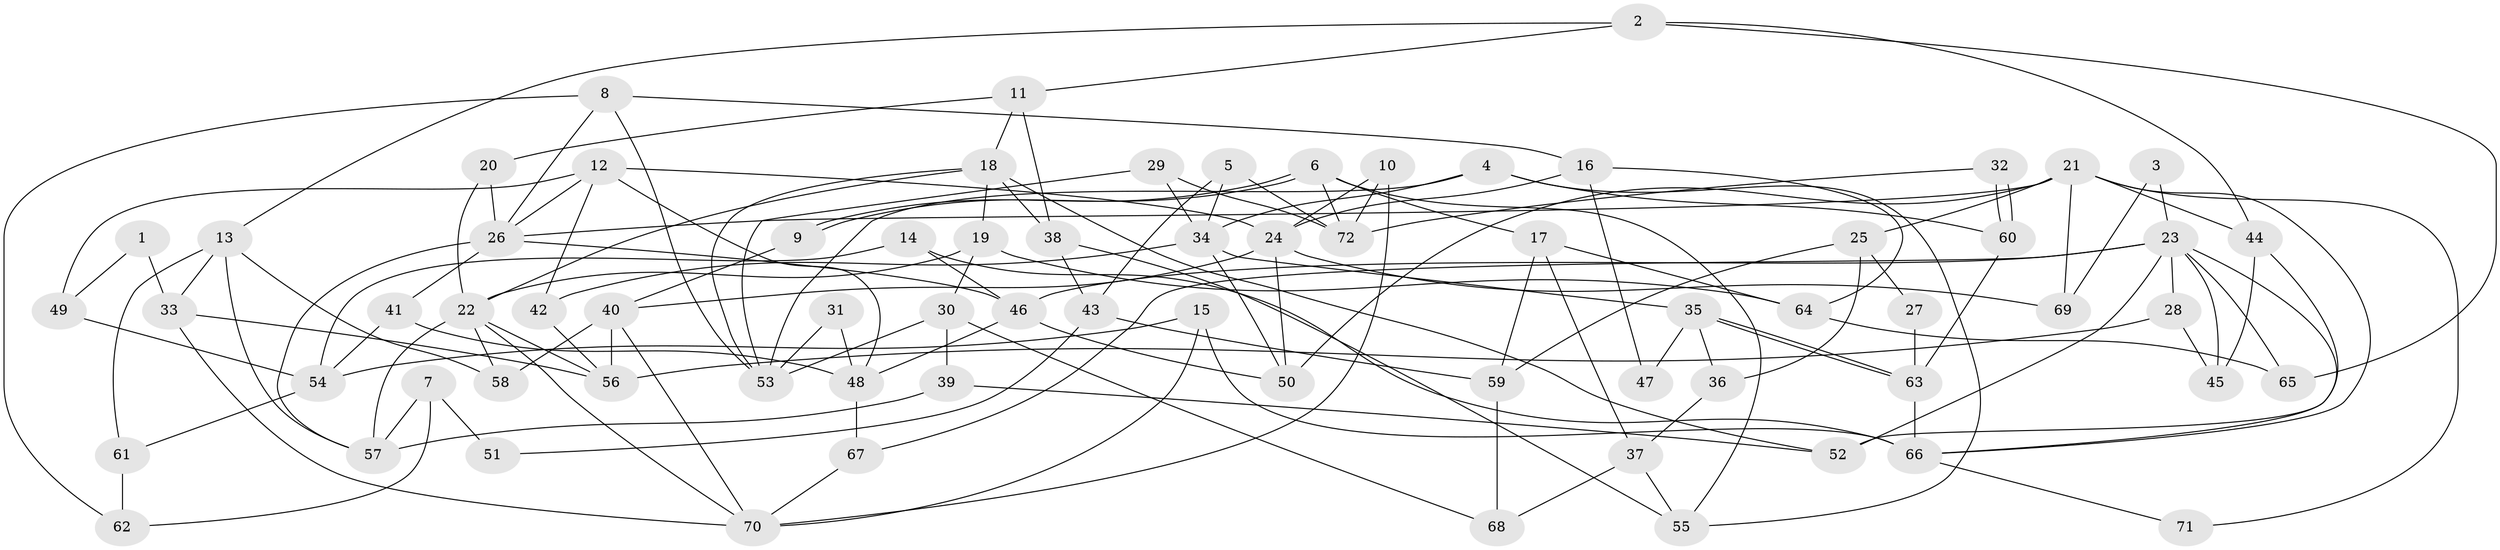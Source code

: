 // Generated by graph-tools (version 1.1) at 2025/11/02/27/25 16:11:21]
// undirected, 72 vertices, 144 edges
graph export_dot {
graph [start="1"]
  node [color=gray90,style=filled];
  1;
  2;
  3;
  4;
  5;
  6;
  7;
  8;
  9;
  10;
  11;
  12;
  13;
  14;
  15;
  16;
  17;
  18;
  19;
  20;
  21;
  22;
  23;
  24;
  25;
  26;
  27;
  28;
  29;
  30;
  31;
  32;
  33;
  34;
  35;
  36;
  37;
  38;
  39;
  40;
  41;
  42;
  43;
  44;
  45;
  46;
  47;
  48;
  49;
  50;
  51;
  52;
  53;
  54;
  55;
  56;
  57;
  58;
  59;
  60;
  61;
  62;
  63;
  64;
  65;
  66;
  67;
  68;
  69;
  70;
  71;
  72;
  1 -- 33;
  1 -- 49;
  2 -- 13;
  2 -- 65;
  2 -- 11;
  2 -- 44;
  3 -- 69;
  3 -- 23;
  4 -- 55;
  4 -- 60;
  4 -- 34;
  4 -- 53;
  5 -- 72;
  5 -- 34;
  5 -- 43;
  6 -- 9;
  6 -- 9;
  6 -- 72;
  6 -- 17;
  6 -- 55;
  7 -- 62;
  7 -- 57;
  7 -- 51;
  8 -- 26;
  8 -- 53;
  8 -- 16;
  8 -- 62;
  9 -- 40;
  10 -- 70;
  10 -- 24;
  10 -- 72;
  11 -- 18;
  11 -- 20;
  11 -- 38;
  12 -- 48;
  12 -- 42;
  12 -- 24;
  12 -- 26;
  12 -- 49;
  13 -- 58;
  13 -- 57;
  13 -- 33;
  13 -- 61;
  14 -- 46;
  14 -- 54;
  14 -- 66;
  15 -- 70;
  15 -- 66;
  15 -- 54;
  16 -- 64;
  16 -- 24;
  16 -- 47;
  17 -- 37;
  17 -- 59;
  17 -- 64;
  18 -- 38;
  18 -- 22;
  18 -- 19;
  18 -- 52;
  18 -- 53;
  19 -- 30;
  19 -- 22;
  19 -- 64;
  20 -- 26;
  20 -- 22;
  21 -- 44;
  21 -- 66;
  21 -- 25;
  21 -- 26;
  21 -- 50;
  21 -- 69;
  21 -- 71;
  22 -- 56;
  22 -- 57;
  22 -- 58;
  22 -- 70;
  23 -- 46;
  23 -- 52;
  23 -- 28;
  23 -- 45;
  23 -- 65;
  23 -- 66;
  23 -- 67;
  24 -- 40;
  24 -- 50;
  24 -- 69;
  25 -- 59;
  25 -- 27;
  25 -- 36;
  26 -- 41;
  26 -- 46;
  26 -- 57;
  27 -- 63;
  28 -- 56;
  28 -- 45;
  29 -- 53;
  29 -- 34;
  29 -- 72;
  30 -- 53;
  30 -- 39;
  30 -- 68;
  31 -- 53;
  31 -- 48;
  32 -- 60;
  32 -- 60;
  32 -- 72;
  33 -- 70;
  33 -- 56;
  34 -- 50;
  34 -- 35;
  34 -- 42;
  35 -- 63;
  35 -- 63;
  35 -- 36;
  35 -- 47;
  36 -- 37;
  37 -- 55;
  37 -- 68;
  38 -- 43;
  38 -- 55;
  39 -- 52;
  39 -- 57;
  40 -- 56;
  40 -- 58;
  40 -- 70;
  41 -- 48;
  41 -- 54;
  42 -- 56;
  43 -- 59;
  43 -- 51;
  44 -- 45;
  44 -- 52;
  46 -- 50;
  46 -- 48;
  48 -- 67;
  49 -- 54;
  54 -- 61;
  59 -- 68;
  60 -- 63;
  61 -- 62;
  63 -- 66;
  64 -- 65;
  66 -- 71;
  67 -- 70;
}
